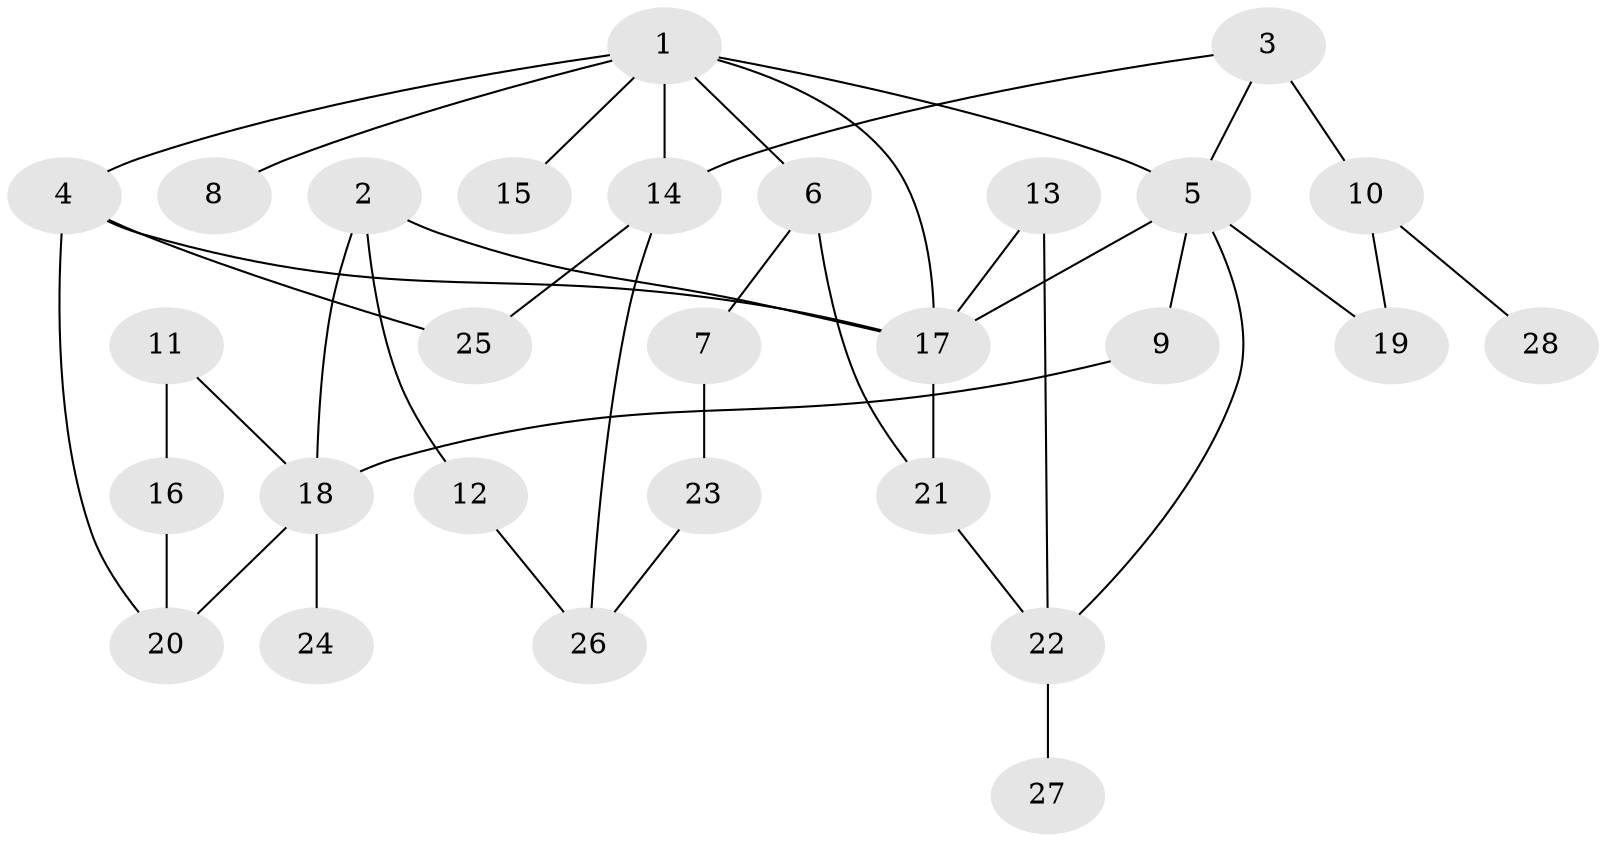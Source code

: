 // original degree distribution, {8: 0.017857142857142856, 6: 0.03571428571428571, 4: 0.10714285714285714, 3: 0.125, 5: 0.05357142857142857, 1: 0.21428571428571427, 2: 0.44642857142857145}
// Generated by graph-tools (version 1.1) at 2025/36/03/04/25 23:36:01]
// undirected, 28 vertices, 40 edges
graph export_dot {
  node [color=gray90,style=filled];
  1;
  2;
  3;
  4;
  5;
  6;
  7;
  8;
  9;
  10;
  11;
  12;
  13;
  14;
  15;
  16;
  17;
  18;
  19;
  20;
  21;
  22;
  23;
  24;
  25;
  26;
  27;
  28;
  1 -- 4 [weight=1.0];
  1 -- 5 [weight=1.0];
  1 -- 6 [weight=1.0];
  1 -- 8 [weight=1.0];
  1 -- 14 [weight=1.0];
  1 -- 15 [weight=1.0];
  1 -- 17 [weight=1.0];
  2 -- 12 [weight=1.0];
  2 -- 17 [weight=1.0];
  2 -- 18 [weight=1.0];
  3 -- 5 [weight=1.0];
  3 -- 10 [weight=2.0];
  3 -- 14 [weight=1.0];
  4 -- 17 [weight=1.0];
  4 -- 20 [weight=1.0];
  4 -- 25 [weight=1.0];
  5 -- 9 [weight=1.0];
  5 -- 17 [weight=2.0];
  5 -- 19 [weight=1.0];
  5 -- 22 [weight=1.0];
  6 -- 7 [weight=1.0];
  6 -- 21 [weight=1.0];
  7 -- 23 [weight=1.0];
  9 -- 18 [weight=1.0];
  10 -- 19 [weight=1.0];
  10 -- 28 [weight=1.0];
  11 -- 16 [weight=1.0];
  11 -- 18 [weight=1.0];
  12 -- 26 [weight=1.0];
  13 -- 17 [weight=1.0];
  13 -- 22 [weight=1.0];
  14 -- 25 [weight=1.0];
  14 -- 26 [weight=1.0];
  16 -- 20 [weight=1.0];
  17 -- 21 [weight=1.0];
  18 -- 20 [weight=1.0];
  18 -- 24 [weight=1.0];
  21 -- 22 [weight=1.0];
  22 -- 27 [weight=2.0];
  23 -- 26 [weight=1.0];
}

